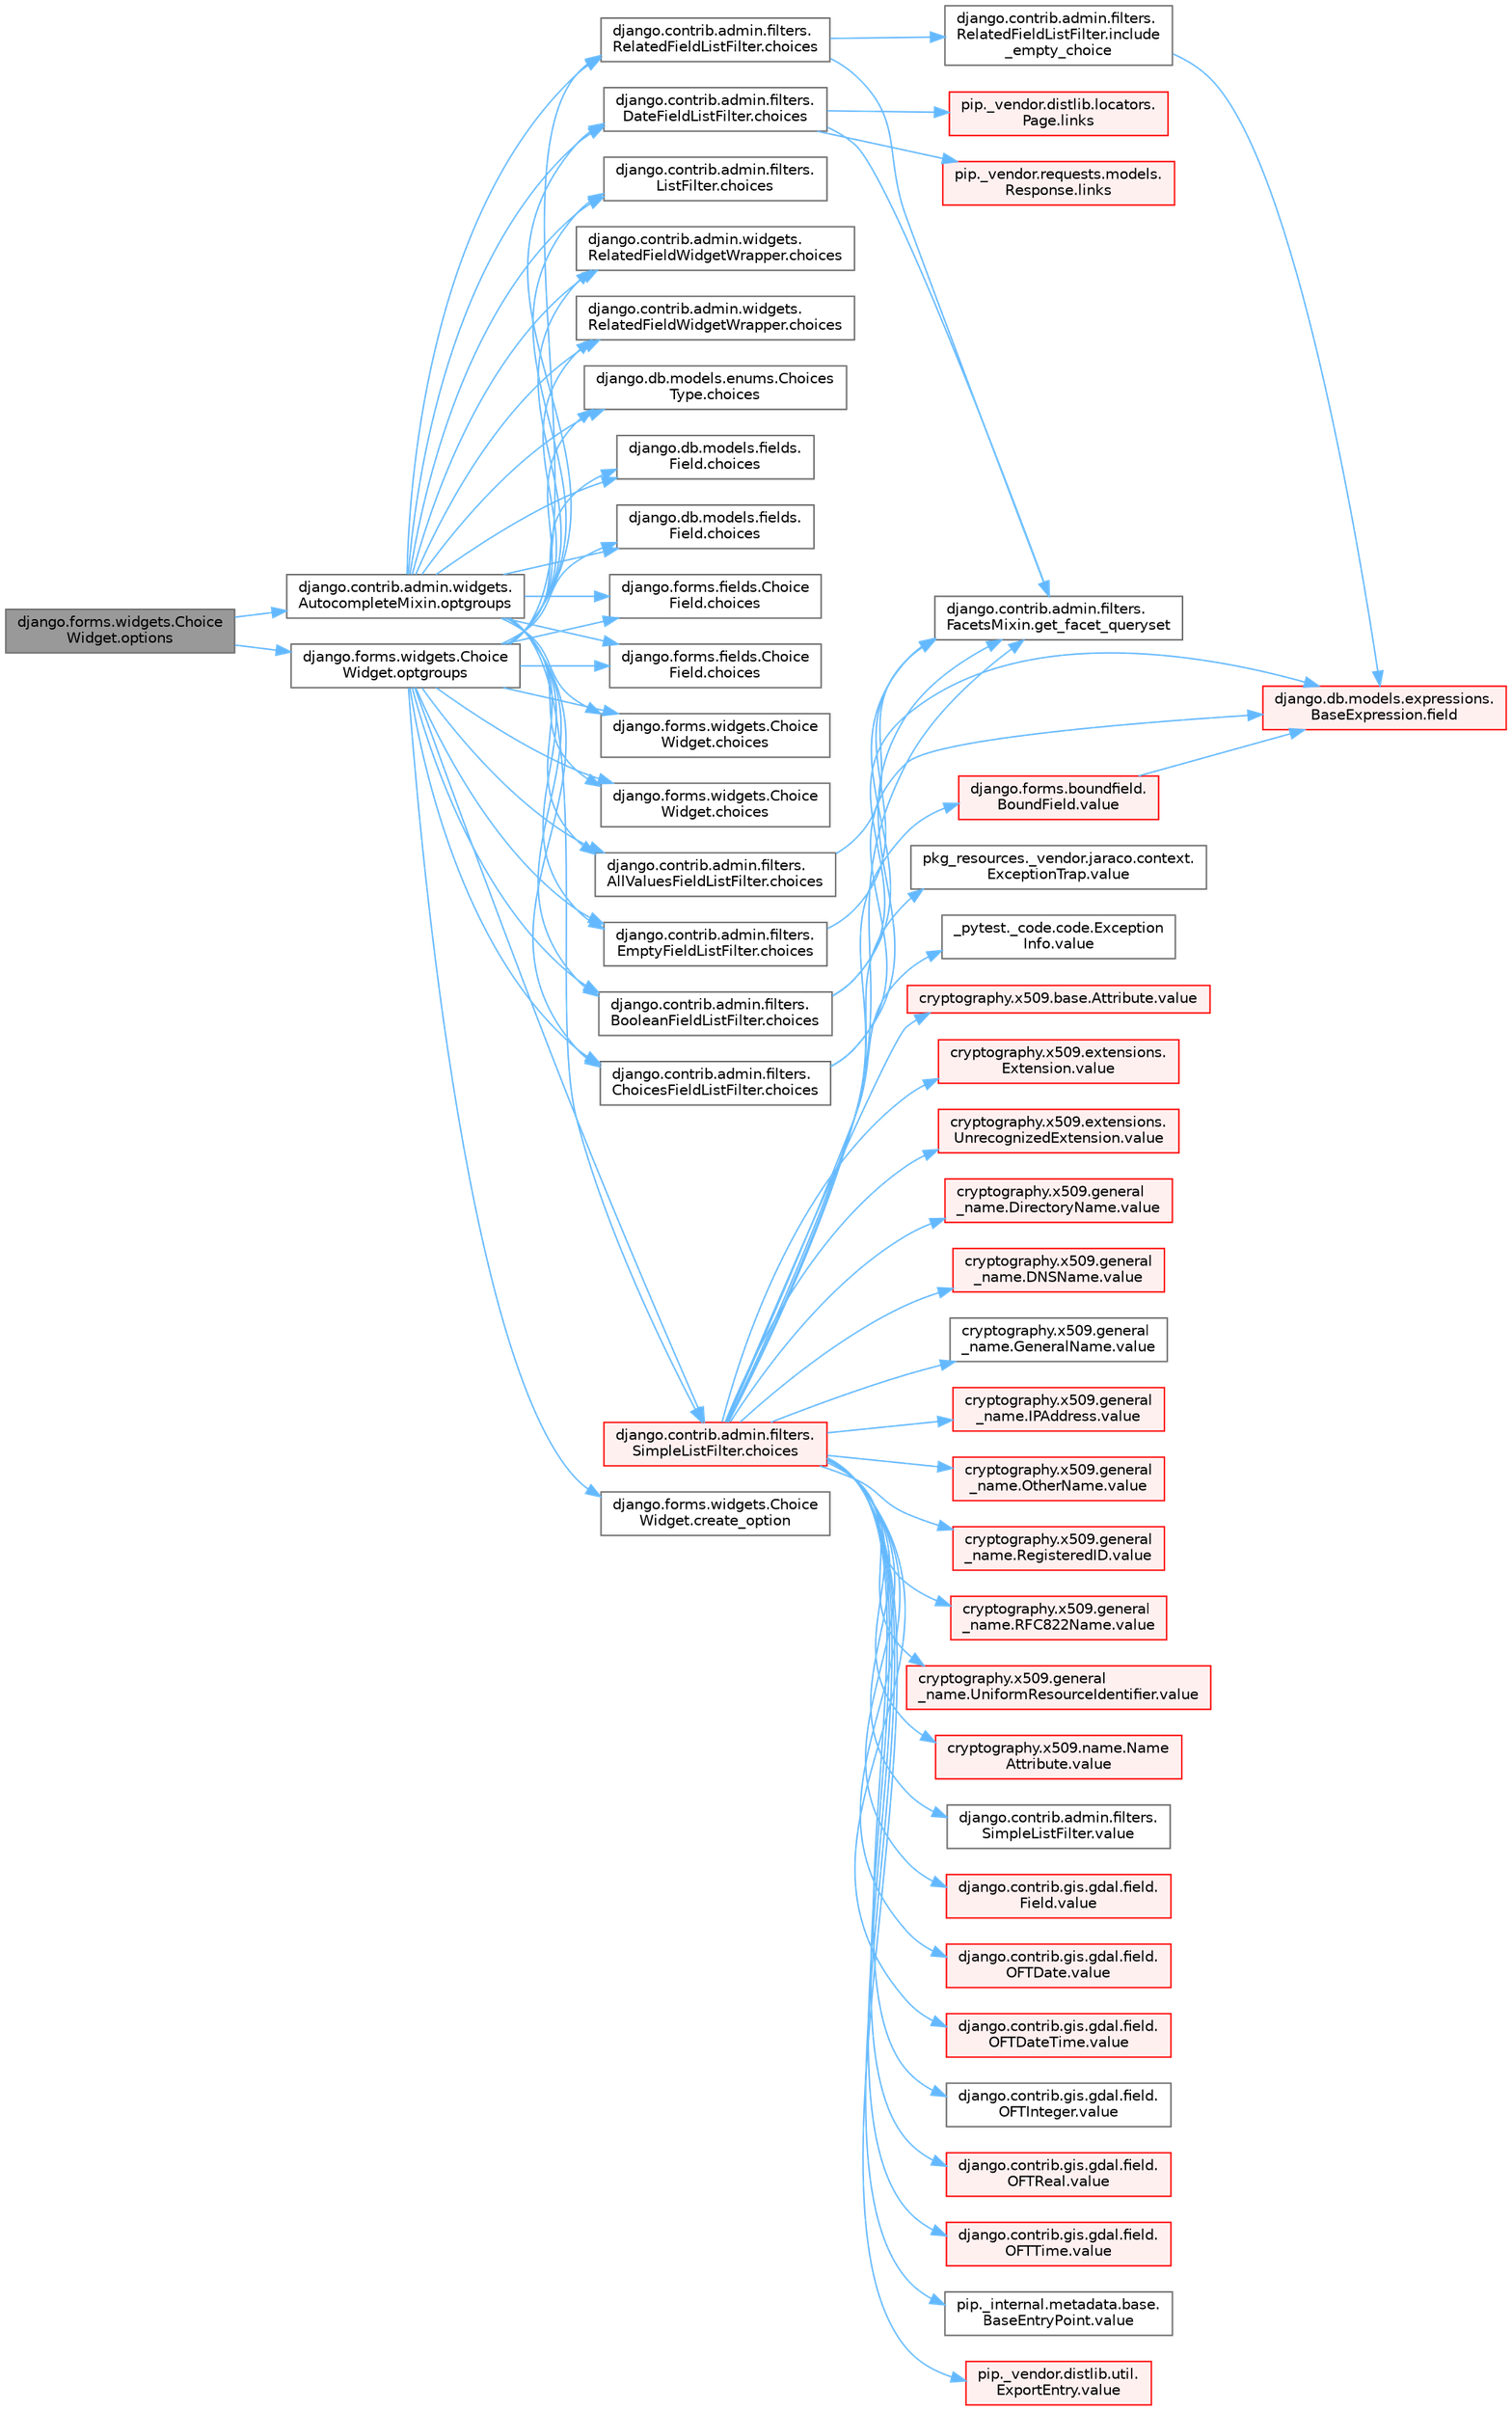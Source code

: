 digraph "django.forms.widgets.ChoiceWidget.options"
{
 // LATEX_PDF_SIZE
  bgcolor="transparent";
  edge [fontname=Helvetica,fontsize=10,labelfontname=Helvetica,labelfontsize=10];
  node [fontname=Helvetica,fontsize=10,shape=box,height=0.2,width=0.4];
  rankdir="LR";
  Node1 [id="Node000001",label="django.forms.widgets.Choice\lWidget.options",height=0.2,width=0.4,color="gray40", fillcolor="grey60", style="filled", fontcolor="black",tooltip=" "];
  Node1 -> Node2 [id="edge1_Node000001_Node000002",color="steelblue1",style="solid",tooltip=" "];
  Node2 [id="Node000002",label="django.contrib.admin.widgets.\lAutocompleteMixin.optgroups",height=0.2,width=0.4,color="grey40", fillcolor="white", style="filled",URL="$classdjango_1_1contrib_1_1admin_1_1widgets_1_1_autocomplete_mixin.html#a638ff1cf500030285676b090c8eee8f9",tooltip=" "];
  Node2 -> Node3 [id="edge2_Node000002_Node000003",color="steelblue1",style="solid",tooltip=" "];
  Node3 [id="Node000003",label="django.contrib.admin.filters.\lAllValuesFieldListFilter.choices",height=0.2,width=0.4,color="grey40", fillcolor="white", style="filled",URL="$classdjango_1_1contrib_1_1admin_1_1filters_1_1_all_values_field_list_filter.html#a99e8923345ff19f702672dc4c75dfe11",tooltip=" "];
  Node3 -> Node4 [id="edge3_Node000003_Node000004",color="steelblue1",style="solid",tooltip=" "];
  Node4 [id="Node000004",label="django.contrib.admin.filters.\lFacetsMixin.get_facet_queryset",height=0.2,width=0.4,color="grey40", fillcolor="white", style="filled",URL="$classdjango_1_1contrib_1_1admin_1_1filters_1_1_facets_mixin.html#ae55c0d6b40baf85c3dfa7da0e42dc947",tooltip=" "];
  Node2 -> Node5 [id="edge4_Node000002_Node000005",color="steelblue1",style="solid",tooltip=" "];
  Node5 [id="Node000005",label="django.contrib.admin.filters.\lBooleanFieldListFilter.choices",height=0.2,width=0.4,color="grey40", fillcolor="white", style="filled",URL="$classdjango_1_1contrib_1_1admin_1_1filters_1_1_boolean_field_list_filter.html#a20dc3993fd25e8fbdc6fba608b057b1b",tooltip=" "];
  Node5 -> Node6 [id="edge5_Node000005_Node000006",color="steelblue1",style="solid",tooltip=" "];
  Node6 [id="Node000006",label="django.db.models.expressions.\lBaseExpression.field",height=0.2,width=0.4,color="red", fillcolor="#FFF0F0", style="filled",URL="$classdjango_1_1db_1_1models_1_1expressions_1_1_base_expression.html#a70aeb35391ada82c2e9f02b1c3ac150c",tooltip=" "];
  Node5 -> Node4 [id="edge6_Node000005_Node000004",color="steelblue1",style="solid",tooltip=" "];
  Node2 -> Node1530 [id="edge7_Node000002_Node001530",color="steelblue1",style="solid",tooltip=" "];
  Node1530 [id="Node001530",label="django.contrib.admin.filters.\lChoicesFieldListFilter.choices",height=0.2,width=0.4,color="grey40", fillcolor="white", style="filled",URL="$classdjango_1_1contrib_1_1admin_1_1filters_1_1_choices_field_list_filter.html#a2bf42c25d0b40a9488b8a97b50451916",tooltip=" "];
  Node1530 -> Node6 [id="edge8_Node001530_Node000006",color="steelblue1",style="solid",tooltip=" "];
  Node1530 -> Node4 [id="edge9_Node001530_Node000004",color="steelblue1",style="solid",tooltip=" "];
  Node2 -> Node1531 [id="edge10_Node000002_Node001531",color="steelblue1",style="solid",tooltip=" "];
  Node1531 [id="Node001531",label="django.contrib.admin.filters.\lDateFieldListFilter.choices",height=0.2,width=0.4,color="grey40", fillcolor="white", style="filled",URL="$classdjango_1_1contrib_1_1admin_1_1filters_1_1_date_field_list_filter.html#a32fb521f5b579ff91b9fd5c6f40c43e4",tooltip=" "];
  Node1531 -> Node4 [id="edge11_Node001531_Node000004",color="steelblue1",style="solid",tooltip=" "];
  Node1531 -> Node1532 [id="edge12_Node001531_Node001532",color="steelblue1",style="solid",tooltip=" "];
  Node1532 [id="Node001532",label="pip._vendor.distlib.locators.\lPage.links",height=0.2,width=0.4,color="red", fillcolor="#FFF0F0", style="filled",URL="$classpip_1_1__vendor_1_1distlib_1_1locators_1_1_page.html#affbb2ce755c1a4cfe309eff9f10632cc",tooltip=" "];
  Node1531 -> Node1533 [id="edge13_Node001531_Node001533",color="steelblue1",style="solid",tooltip=" "];
  Node1533 [id="Node001533",label="pip._vendor.requests.models.\lResponse.links",height=0.2,width=0.4,color="red", fillcolor="#FFF0F0", style="filled",URL="$classpip_1_1__vendor_1_1requests_1_1models_1_1_response.html#abdb24cabcf0a1c9f42522262fab2f39b",tooltip=" "];
  Node2 -> Node1534 [id="edge14_Node000002_Node001534",color="steelblue1",style="solid",tooltip=" "];
  Node1534 [id="Node001534",label="django.contrib.admin.filters.\lEmptyFieldListFilter.choices",height=0.2,width=0.4,color="grey40", fillcolor="white", style="filled",URL="$classdjango_1_1contrib_1_1admin_1_1filters_1_1_empty_field_list_filter.html#a0e57cff271f964a339f5ab9425c6c88b",tooltip=" "];
  Node1534 -> Node4 [id="edge15_Node001534_Node000004",color="steelblue1",style="solid",tooltip=" "];
  Node2 -> Node1535 [id="edge16_Node000002_Node001535",color="steelblue1",style="solid",tooltip=" "];
  Node1535 [id="Node001535",label="django.contrib.admin.filters.\lListFilter.choices",height=0.2,width=0.4,color="grey40", fillcolor="white", style="filled",URL="$classdjango_1_1contrib_1_1admin_1_1filters_1_1_list_filter.html#a0def94a58b6468e4d1e561a3fc88fb72",tooltip=" "];
  Node2 -> Node1536 [id="edge17_Node000002_Node001536",color="steelblue1",style="solid",tooltip=" "];
  Node1536 [id="Node001536",label="django.contrib.admin.filters.\lRelatedFieldListFilter.choices",height=0.2,width=0.4,color="grey40", fillcolor="white", style="filled",URL="$classdjango_1_1contrib_1_1admin_1_1filters_1_1_related_field_list_filter.html#afe22ed02e8705e58fccb7eb0e20968ee",tooltip=" "];
  Node1536 -> Node4 [id="edge18_Node001536_Node000004",color="steelblue1",style="solid",tooltip=" "];
  Node1536 -> Node1537 [id="edge19_Node001536_Node001537",color="steelblue1",style="solid",tooltip=" "];
  Node1537 [id="Node001537",label="django.contrib.admin.filters.\lRelatedFieldListFilter.include\l_empty_choice",height=0.2,width=0.4,color="grey40", fillcolor="white", style="filled",URL="$classdjango_1_1contrib_1_1admin_1_1filters_1_1_related_field_list_filter.html#ae4244352f493dd4b6b7e4937c82c5772",tooltip=" "];
  Node1537 -> Node6 [id="edge20_Node001537_Node000006",color="steelblue1",style="solid",tooltip=" "];
  Node2 -> Node1538 [id="edge21_Node000002_Node001538",color="steelblue1",style="solid",tooltip=" "];
  Node1538 [id="Node001538",label="django.contrib.admin.filters.\lSimpleListFilter.choices",height=0.2,width=0.4,color="red", fillcolor="#FFF0F0", style="filled",URL="$classdjango_1_1contrib_1_1admin_1_1filters_1_1_simple_list_filter.html#a78c6d86dc920875f1170f747e043f50d",tooltip=" "];
  Node1538 -> Node4 [id="edge22_Node001538_Node000004",color="steelblue1",style="solid",tooltip=" "];
  Node1538 -> Node469 [id="edge23_Node001538_Node000469",color="steelblue1",style="solid",tooltip=" "];
  Node469 [id="Node000469",label="_pytest._code.code.Exception\lInfo.value",height=0.2,width=0.4,color="grey40", fillcolor="white", style="filled",URL="$class__pytest_1_1__code_1_1code_1_1_exception_info.html#a65675b4b4254ece8c2b96f442ffa6a75",tooltip=" "];
  Node1538 -> Node470 [id="edge24_Node001538_Node000470",color="steelblue1",style="solid",tooltip=" "];
  Node470 [id="Node000470",label="cryptography.x509.base.Attribute.value",height=0.2,width=0.4,color="red", fillcolor="#FFF0F0", style="filled",URL="$classcryptography_1_1x509_1_1base_1_1_attribute.html#a60472bf1e6c7d1a19111b910c23c097a",tooltip=" "];
  Node1538 -> Node474 [id="edge25_Node001538_Node000474",color="steelblue1",style="solid",tooltip=" "];
  Node474 [id="Node000474",label="cryptography.x509.extensions.\lExtension.value",height=0.2,width=0.4,color="red", fillcolor="#FFF0F0", style="filled",URL="$classcryptography_1_1x509_1_1extensions_1_1_extension.html#a8c49255768af4af1c07670fd09fe42a7",tooltip=" "];
  Node1538 -> Node475 [id="edge26_Node001538_Node000475",color="steelblue1",style="solid",tooltip=" "];
  Node475 [id="Node000475",label="cryptography.x509.extensions.\lUnrecognizedExtension.value",height=0.2,width=0.4,color="red", fillcolor="#FFF0F0", style="filled",URL="$classcryptography_1_1x509_1_1extensions_1_1_unrecognized_extension.html#a9992d78623e649a72caf3f3ce5a2c0f9",tooltip=" "];
  Node1538 -> Node476 [id="edge27_Node001538_Node000476",color="steelblue1",style="solid",tooltip=" "];
  Node476 [id="Node000476",label="cryptography.x509.general\l_name.DirectoryName.value",height=0.2,width=0.4,color="red", fillcolor="#FFF0F0", style="filled",URL="$classcryptography_1_1x509_1_1general__name_1_1_directory_name.html#a68ccf077d3347ac26ff3c85cb234c9fe",tooltip=" "];
  Node1538 -> Node477 [id="edge28_Node001538_Node000477",color="steelblue1",style="solid",tooltip=" "];
  Node477 [id="Node000477",label="cryptography.x509.general\l_name.DNSName.value",height=0.2,width=0.4,color="red", fillcolor="#FFF0F0", style="filled",URL="$classcryptography_1_1x509_1_1general__name_1_1_d_n_s_name.html#a93b054a2226f3b5f15aa11e51e8b2357",tooltip=" "];
  Node1538 -> Node478 [id="edge29_Node001538_Node000478",color="steelblue1",style="solid",tooltip=" "];
  Node478 [id="Node000478",label="cryptography.x509.general\l_name.GeneralName.value",height=0.2,width=0.4,color="grey40", fillcolor="white", style="filled",URL="$classcryptography_1_1x509_1_1general__name_1_1_general_name.html#a6eebdc32cba49fb672f0904be4be684a",tooltip=" "];
  Node1538 -> Node479 [id="edge30_Node001538_Node000479",color="steelblue1",style="solid",tooltip=" "];
  Node479 [id="Node000479",label="cryptography.x509.general\l_name.IPAddress.value",height=0.2,width=0.4,color="red", fillcolor="#FFF0F0", style="filled",URL="$classcryptography_1_1x509_1_1general__name_1_1_i_p_address.html#a514cf4d34f9d4eac1db384e30bfd545c",tooltip=" "];
  Node1538 -> Node480 [id="edge31_Node001538_Node000480",color="steelblue1",style="solid",tooltip=" "];
  Node480 [id="Node000480",label="cryptography.x509.general\l_name.OtherName.value",height=0.2,width=0.4,color="red", fillcolor="#FFF0F0", style="filled",URL="$classcryptography_1_1x509_1_1general__name_1_1_other_name.html#adc049986474090e83a8ff9ed596f53f6",tooltip=" "];
  Node1538 -> Node481 [id="edge32_Node001538_Node000481",color="steelblue1",style="solid",tooltip=" "];
  Node481 [id="Node000481",label="cryptography.x509.general\l_name.RegisteredID.value",height=0.2,width=0.4,color="red", fillcolor="#FFF0F0", style="filled",URL="$classcryptography_1_1x509_1_1general__name_1_1_registered_i_d.html#a54915bad33598e65e1299ae76700053c",tooltip=" "];
  Node1538 -> Node482 [id="edge33_Node001538_Node000482",color="steelblue1",style="solid",tooltip=" "];
  Node482 [id="Node000482",label="cryptography.x509.general\l_name.RFC822Name.value",height=0.2,width=0.4,color="red", fillcolor="#FFF0F0", style="filled",URL="$classcryptography_1_1x509_1_1general__name_1_1_r_f_c822_name.html#a63c29183b28ccc19efeb5894b261e70d",tooltip=" "];
  Node1538 -> Node483 [id="edge34_Node001538_Node000483",color="steelblue1",style="solid",tooltip=" "];
  Node483 [id="Node000483",label="cryptography.x509.general\l_name.UniformResourceIdentifier.value",height=0.2,width=0.4,color="red", fillcolor="#FFF0F0", style="filled",URL="$classcryptography_1_1x509_1_1general__name_1_1_uniform_resource_identifier.html#a62c2508b5e9961e78426b268e20f412f",tooltip=" "];
  Node1538 -> Node484 [id="edge35_Node001538_Node000484",color="steelblue1",style="solid",tooltip=" "];
  Node484 [id="Node000484",label="cryptography.x509.name.Name\lAttribute.value",height=0.2,width=0.4,color="red", fillcolor="#FFF0F0", style="filled",URL="$classcryptography_1_1x509_1_1name_1_1_name_attribute.html#af39a23a036a8c8a731fb74018c6c58f7",tooltip=" "];
  Node1538 -> Node485 [id="edge36_Node001538_Node000485",color="steelblue1",style="solid",tooltip=" "];
  Node485 [id="Node000485",label="django.contrib.admin.filters.\lSimpleListFilter.value",height=0.2,width=0.4,color="grey40", fillcolor="white", style="filled",URL="$classdjango_1_1contrib_1_1admin_1_1filters_1_1_simple_list_filter.html#aefe5c6c5478d3d2560a882cadc9e7649",tooltip=" "];
  Node1538 -> Node486 [id="edge37_Node001538_Node000486",color="steelblue1",style="solid",tooltip=" "];
  Node486 [id="Node000486",label="django.contrib.gis.gdal.field.\lField.value",height=0.2,width=0.4,color="red", fillcolor="#FFF0F0", style="filled",URL="$classdjango_1_1contrib_1_1gis_1_1gdal_1_1field_1_1_field.html#a0534fa49aaead023461bb9458776c33c",tooltip=" "];
  Node1538 -> Node493 [id="edge38_Node001538_Node000493",color="steelblue1",style="solid",tooltip=" "];
  Node493 [id="Node000493",label="django.contrib.gis.gdal.field.\lOFTDate.value",height=0.2,width=0.4,color="red", fillcolor="#FFF0F0", style="filled",URL="$classdjango_1_1contrib_1_1gis_1_1gdal_1_1field_1_1_o_f_t_date.html#a1b70bed1d73b01c2dbbb215c85f318b1",tooltip=" "];
  Node1538 -> Node498 [id="edge39_Node001538_Node000498",color="steelblue1",style="solid",tooltip=" "];
  Node498 [id="Node000498",label="django.contrib.gis.gdal.field.\lOFTDateTime.value",height=0.2,width=0.4,color="red", fillcolor="#FFF0F0", style="filled",URL="$classdjango_1_1contrib_1_1gis_1_1gdal_1_1field_1_1_o_f_t_date_time.html#a90dc99581d0efab92ef193eaea54300e",tooltip=" "];
  Node1538 -> Node499 [id="edge40_Node001538_Node000499",color="steelblue1",style="solid",tooltip=" "];
  Node499 [id="Node000499",label="django.contrib.gis.gdal.field.\lOFTInteger.value",height=0.2,width=0.4,color="grey40", fillcolor="white", style="filled",URL="$classdjango_1_1contrib_1_1gis_1_1gdal_1_1field_1_1_o_f_t_integer.html#ae8b59256eee84f0198bfe27ae73c2f40",tooltip=" "];
  Node1538 -> Node500 [id="edge41_Node001538_Node000500",color="steelblue1",style="solid",tooltip=" "];
  Node500 [id="Node000500",label="django.contrib.gis.gdal.field.\lOFTReal.value",height=0.2,width=0.4,color="red", fillcolor="#FFF0F0", style="filled",URL="$classdjango_1_1contrib_1_1gis_1_1gdal_1_1field_1_1_o_f_t_real.html#af38e5fdd4622d4f12649b8b882dae3c9",tooltip=" "];
  Node1538 -> Node502 [id="edge42_Node001538_Node000502",color="steelblue1",style="solid",tooltip=" "];
  Node502 [id="Node000502",label="django.contrib.gis.gdal.field.\lOFTTime.value",height=0.2,width=0.4,color="red", fillcolor="#FFF0F0", style="filled",URL="$classdjango_1_1contrib_1_1gis_1_1gdal_1_1field_1_1_o_f_t_time.html#a5409d5a314e03fe5dec94170182a1942",tooltip=" "];
  Node1538 -> Node503 [id="edge43_Node001538_Node000503",color="steelblue1",style="solid",tooltip=" "];
  Node503 [id="Node000503",label="django.forms.boundfield.\lBoundField.value",height=0.2,width=0.4,color="red", fillcolor="#FFF0F0", style="filled",URL="$classdjango_1_1forms_1_1boundfield_1_1_bound_field.html#a477fc97c541321eb1218c4287678ce5e",tooltip=" "];
  Node503 -> Node6 [id="edge44_Node000503_Node000006",color="steelblue1",style="solid",tooltip=" "];
  Node1538 -> Node616 [id="edge45_Node001538_Node000616",color="steelblue1",style="solid",tooltip=" "];
  Node616 [id="Node000616",label="pip._internal.metadata.base.\lBaseEntryPoint.value",height=0.2,width=0.4,color="grey40", fillcolor="white", style="filled",URL="$classpip_1_1__internal_1_1metadata_1_1base_1_1_base_entry_point.html#a446ba6422d9cd9c14da8fdd2cbb91a25",tooltip=" "];
  Node1538 -> Node617 [id="edge46_Node001538_Node000617",color="steelblue1",style="solid",tooltip=" "];
  Node617 [id="Node000617",label="pip._vendor.distlib.util.\lExportEntry.value",height=0.2,width=0.4,color="red", fillcolor="#FFF0F0", style="filled",URL="$classpip_1_1__vendor_1_1distlib_1_1util_1_1_export_entry.html#a7c58cd5235937bd538b1c0583bd51fda",tooltip=" "];
  Node1538 -> Node620 [id="edge47_Node001538_Node000620",color="steelblue1",style="solid",tooltip=" "];
  Node620 [id="Node000620",label="pkg_resources._vendor.jaraco.context.\lExceptionTrap.value",height=0.2,width=0.4,color="grey40", fillcolor="white", style="filled",URL="$classpkg__resources_1_1__vendor_1_1jaraco_1_1context_1_1_exception_trap.html#a39fb0ebf79a980f43ac06486340130e5",tooltip=" "];
  Node2 -> Node1539 [id="edge48_Node000002_Node001539",color="steelblue1",style="solid",tooltip=" "];
  Node1539 [id="Node001539",label="django.contrib.admin.widgets.\lRelatedFieldWidgetWrapper.choices",height=0.2,width=0.4,color="grey40", fillcolor="white", style="filled",URL="$classdjango_1_1contrib_1_1admin_1_1widgets_1_1_related_field_widget_wrapper.html#aeced2a61fc531044e13cb6a4c1ed45cd",tooltip=" "];
  Node2 -> Node1540 [id="edge49_Node000002_Node001540",color="steelblue1",style="solid",tooltip=" "];
  Node1540 [id="Node001540",label="django.contrib.admin.widgets.\lRelatedFieldWidgetWrapper.choices",height=0.2,width=0.4,color="grey40", fillcolor="white", style="filled",URL="$classdjango_1_1contrib_1_1admin_1_1widgets_1_1_related_field_widget_wrapper.html#a7e54d1253fb4786cf6a0c54ad0fb25a9",tooltip=" "];
  Node2 -> Node1541 [id="edge50_Node000002_Node001541",color="steelblue1",style="solid",tooltip=" "];
  Node1541 [id="Node001541",label="django.db.models.enums.Choices\lType.choices",height=0.2,width=0.4,color="grey40", fillcolor="white", style="filled",URL="$classdjango_1_1db_1_1models_1_1enums_1_1_choices_type.html#a55dfc8a93e5bbfe3e968934e10285c66",tooltip=" "];
  Node2 -> Node1542 [id="edge51_Node000002_Node001542",color="steelblue1",style="solid",tooltip=" "];
  Node1542 [id="Node001542",label="django.db.models.fields.\lField.choices",height=0.2,width=0.4,color="grey40", fillcolor="white", style="filled",URL="$classdjango_1_1db_1_1models_1_1fields_1_1_field.html#a143dc52f22281ae358bbd1b1b82ae15c",tooltip=" "];
  Node2 -> Node1543 [id="edge52_Node000002_Node001543",color="steelblue1",style="solid",tooltip=" "];
  Node1543 [id="Node001543",label="django.db.models.fields.\lField.choices",height=0.2,width=0.4,color="grey40", fillcolor="white", style="filled",URL="$classdjango_1_1db_1_1models_1_1fields_1_1_field.html#adb0f096c821d3b85926dac0aa1a489d1",tooltip=" "];
  Node2 -> Node1544 [id="edge53_Node000002_Node001544",color="steelblue1",style="solid",tooltip=" "];
  Node1544 [id="Node001544",label="django.forms.fields.Choice\lField.choices",height=0.2,width=0.4,color="grey40", fillcolor="white", style="filled",URL="$classdjango_1_1forms_1_1fields_1_1_choice_field.html#a85e97602b71e543a85e86565a0f1fd13",tooltip=" "];
  Node2 -> Node1545 [id="edge54_Node000002_Node001545",color="steelblue1",style="solid",tooltip=" "];
  Node1545 [id="Node001545",label="django.forms.fields.Choice\lField.choices",height=0.2,width=0.4,color="grey40", fillcolor="white", style="filled",URL="$classdjango_1_1forms_1_1fields_1_1_choice_field.html#aa34f435849c615fa71db57f091708cb1",tooltip=" "];
  Node2 -> Node1546 [id="edge55_Node000002_Node001546",color="steelblue1",style="solid",tooltip=" "];
  Node1546 [id="Node001546",label="django.forms.widgets.Choice\lWidget.choices",height=0.2,width=0.4,color="grey40", fillcolor="white", style="filled",URL="$classdjango_1_1forms_1_1widgets_1_1_choice_widget.html#aebe74cf95f704cb39a8308a091ee0fc7",tooltip=" "];
  Node2 -> Node1547 [id="edge56_Node000002_Node001547",color="steelblue1",style="solid",tooltip=" "];
  Node1547 [id="Node001547",label="django.forms.widgets.Choice\lWidget.choices",height=0.2,width=0.4,color="grey40", fillcolor="white", style="filled",URL="$classdjango_1_1forms_1_1widgets_1_1_choice_widget.html#a47422284354f8bc5797544e76c39b27f",tooltip=" "];
  Node1 -> Node1926 [id="edge57_Node000001_Node001926",color="steelblue1",style="solid",tooltip=" "];
  Node1926 [id="Node001926",label="django.forms.widgets.Choice\lWidget.optgroups",height=0.2,width=0.4,color="grey40", fillcolor="white", style="filled",URL="$classdjango_1_1forms_1_1widgets_1_1_choice_widget.html#af1d09b0d42de6f6f30d2f9d577cf2fb4",tooltip=" "];
  Node1926 -> Node3 [id="edge58_Node001926_Node000003",color="steelblue1",style="solid",tooltip=" "];
  Node1926 -> Node5 [id="edge59_Node001926_Node000005",color="steelblue1",style="solid",tooltip=" "];
  Node1926 -> Node1530 [id="edge60_Node001926_Node001530",color="steelblue1",style="solid",tooltip=" "];
  Node1926 -> Node1531 [id="edge61_Node001926_Node001531",color="steelblue1",style="solid",tooltip=" "];
  Node1926 -> Node1534 [id="edge62_Node001926_Node001534",color="steelblue1",style="solid",tooltip=" "];
  Node1926 -> Node1535 [id="edge63_Node001926_Node001535",color="steelblue1",style="solid",tooltip=" "];
  Node1926 -> Node1536 [id="edge64_Node001926_Node001536",color="steelblue1",style="solid",tooltip=" "];
  Node1926 -> Node1538 [id="edge65_Node001926_Node001538",color="steelblue1",style="solid",tooltip=" "];
  Node1926 -> Node1539 [id="edge66_Node001926_Node001539",color="steelblue1",style="solid",tooltip=" "];
  Node1926 -> Node1540 [id="edge67_Node001926_Node001540",color="steelblue1",style="solid",tooltip=" "];
  Node1926 -> Node1541 [id="edge68_Node001926_Node001541",color="steelblue1",style="solid",tooltip=" "];
  Node1926 -> Node1542 [id="edge69_Node001926_Node001542",color="steelblue1",style="solid",tooltip=" "];
  Node1926 -> Node1543 [id="edge70_Node001926_Node001543",color="steelblue1",style="solid",tooltip=" "];
  Node1926 -> Node1544 [id="edge71_Node001926_Node001544",color="steelblue1",style="solid",tooltip=" "];
  Node1926 -> Node1545 [id="edge72_Node001926_Node001545",color="steelblue1",style="solid",tooltip=" "];
  Node1926 -> Node1546 [id="edge73_Node001926_Node001546",color="steelblue1",style="solid",tooltip=" "];
  Node1926 -> Node1547 [id="edge74_Node001926_Node001547",color="steelblue1",style="solid",tooltip=" "];
  Node1926 -> Node1927 [id="edge75_Node001926_Node001927",color="steelblue1",style="solid",tooltip=" "];
  Node1927 [id="Node001927",label="django.forms.widgets.Choice\lWidget.create_option",height=0.2,width=0.4,color="grey40", fillcolor="white", style="filled",URL="$classdjango_1_1forms_1_1widgets_1_1_choice_widget.html#adf35c616d6cedb7491558009031ddac4",tooltip=" "];
}

